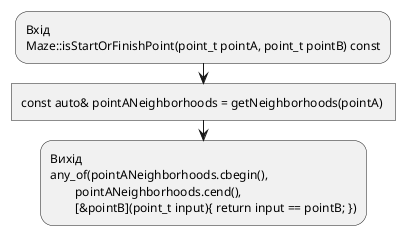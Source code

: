 @startuml
-Вхід\nMaze::isStartOrFinishPoint(point_t pointA, point_t pointB) const
:const auto& pointANeighborhoods = getNeighborhoods(pointA) ]
-Вихід\nany_of(pointANeighborhoods.cbegin(),\n\tpointANeighborhoods.cend(),\n\t[&pointB](point_t input){ return input == pointB; })
@enduml